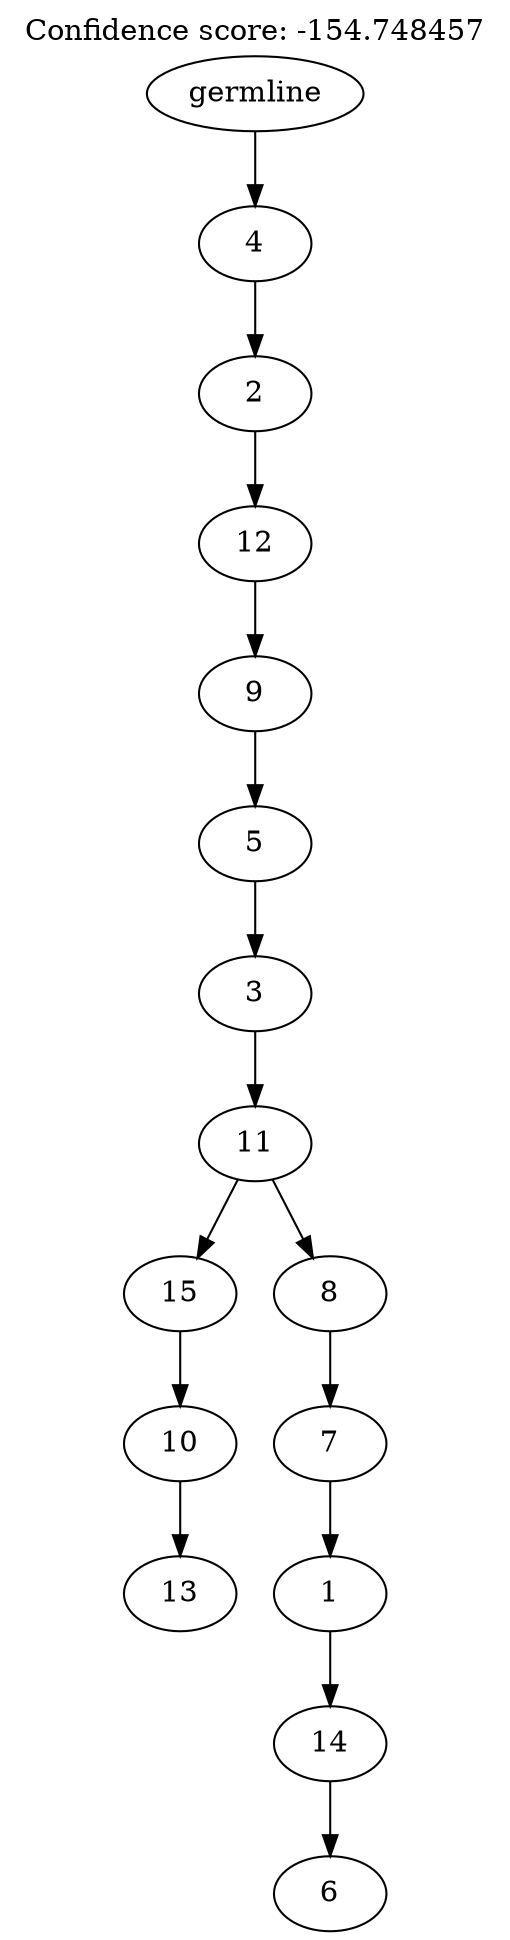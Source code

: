 digraph g {
	"14" -> "15";
	"15" [label="13"];
	"13" -> "14";
	"14" [label="10"];
	"11" -> "12";
	"12" [label="6"];
	"10" -> "11";
	"11" [label="14"];
	"9" -> "10";
	"10" [label="1"];
	"8" -> "9";
	"9" [label="7"];
	"7" -> "8";
	"8" [label="8"];
	"7" -> "13";
	"13" [label="15"];
	"6" -> "7";
	"7" [label="11"];
	"5" -> "6";
	"6" [label="3"];
	"4" -> "5";
	"5" [label="5"];
	"3" -> "4";
	"4" [label="9"];
	"2" -> "3";
	"3" [label="12"];
	"1" -> "2";
	"2" [label="2"];
	"0" -> "1";
	"1" [label="4"];
	"0" [label="germline"];
	labelloc="t";
	label="Confidence score: -154.748457";
}
